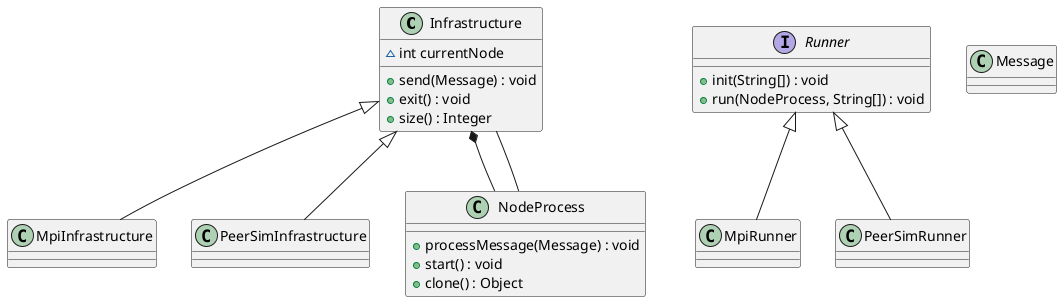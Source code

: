 @startuml Ppi_uml

class Infrastructure {
    ~ int currentNode
    + send(Message) : void
    + exit() : void
    + size() : Integer
}

class MpiInfrastructure {

}

class PeerSimInfrastructure {

}
Infrastructure <|-- PeerSimInfrastructure
Infrastructure <|-- MpiInfrastructure
Infrastructure *-- NodeProcess
Infrastructure -- NodeProcess
class NodeProcess {
   + processMessage(Message) : void
   + start() : void
   +  clone() : Object
}

interface Runner {
   + init(String[]) : void
   + run(NodeProcess, String[]) : void
}

class Message {

}

Runner <|-- MpiRunner
Runner <|-- PeerSimRunner
class MpiRunner {

}

class PeerSimRunner {

}
 
@enduml